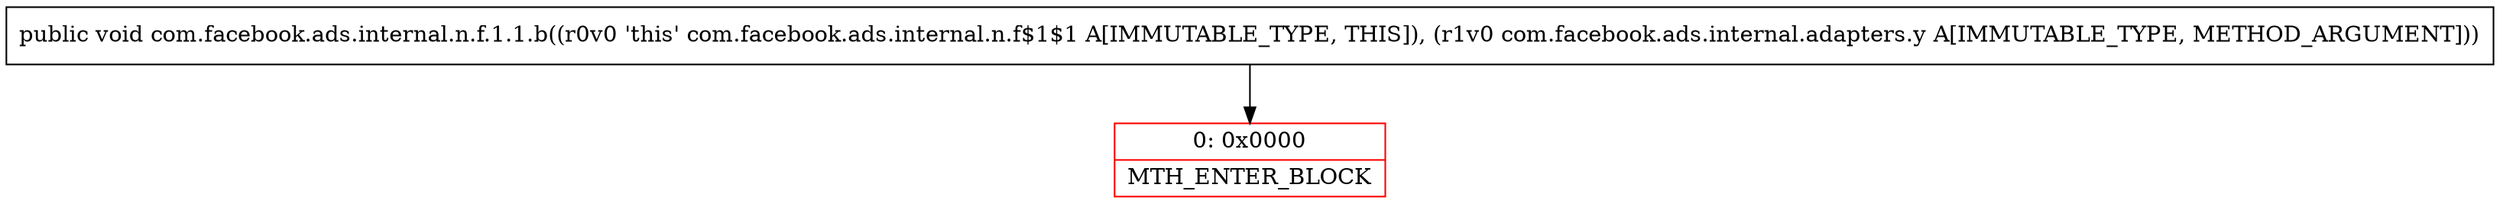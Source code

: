 digraph "CFG forcom.facebook.ads.internal.n.f.1.1.b(Lcom\/facebook\/ads\/internal\/adapters\/y;)V" {
subgraph cluster_Region_1369497425 {
label = "R(0)";
node [shape=record,color=blue];
}
Node_0 [shape=record,color=red,label="{0\:\ 0x0000|MTH_ENTER_BLOCK\l}"];
MethodNode[shape=record,label="{public void com.facebook.ads.internal.n.f.1.1.b((r0v0 'this' com.facebook.ads.internal.n.f$1$1 A[IMMUTABLE_TYPE, THIS]), (r1v0 com.facebook.ads.internal.adapters.y A[IMMUTABLE_TYPE, METHOD_ARGUMENT])) }"];
MethodNode -> Node_0;
}

